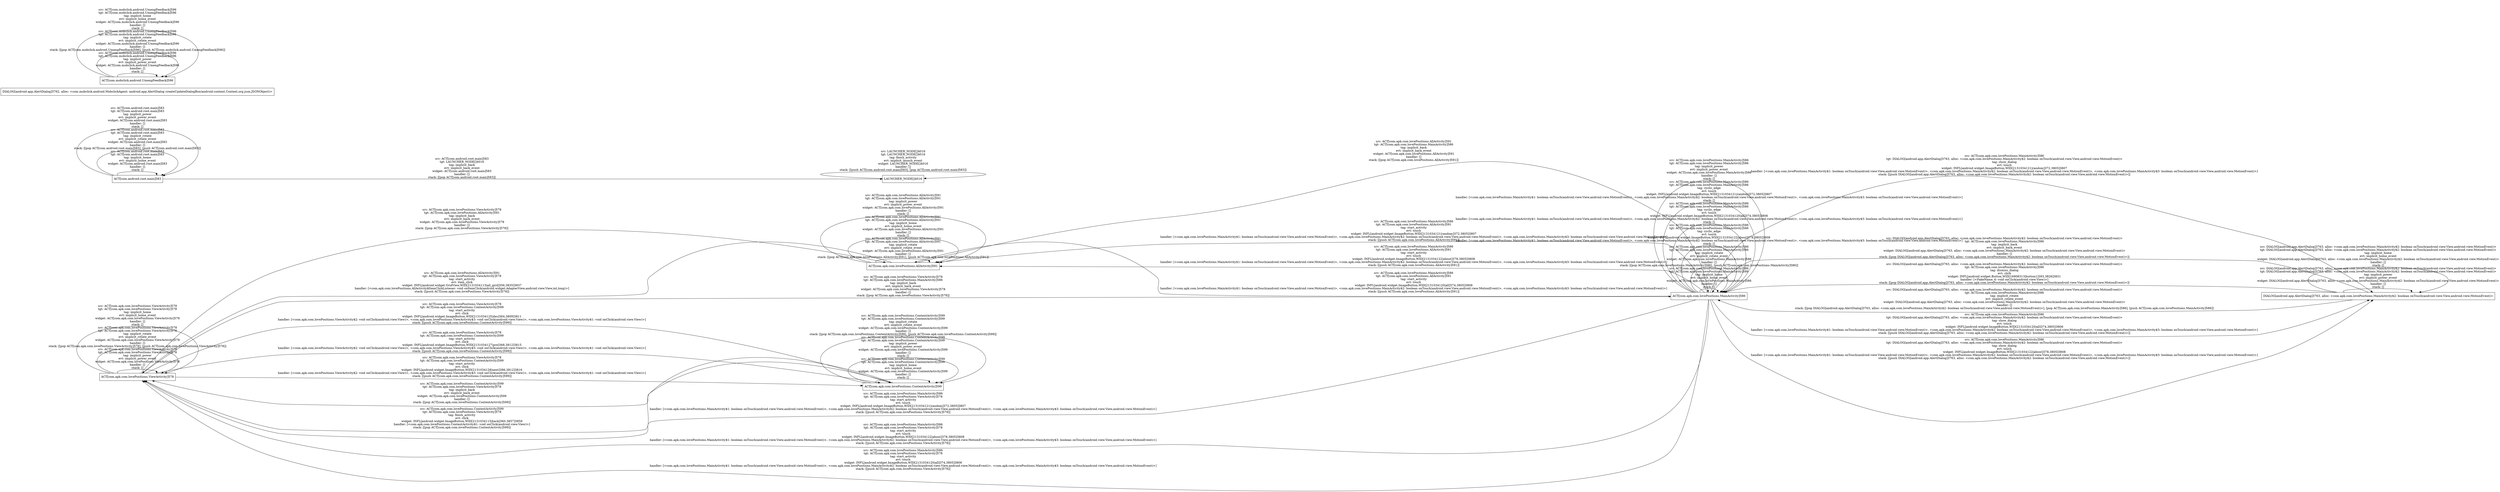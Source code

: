 digraph G {
 rankdir=LR;
 node[shape=box];
 n1 [label="ACT[com.apk.com.lovePositions.ViewActivity]578"];
 n4 [label="ACT[com.apk.com.lovePositions.AllActivity]591"];
 n7 [label="DIALOG[android.app.AlertDialog]3763, alloc: <com.apk.com.lovePositions.MainActivity$2: boolean onTouch(android.view.View,android.view.MotionEvent)>"];
 n9 [label="LAUNCHER_NODE[]4016"];
 n2 [label="ACT[com.android.root.main]583"];
 n8 [label="DIALOG[android.app.AlertDialog]3762, alloc: <com.mobclick.android.MobclickAgent: android.app.AlertDialog createUpdateDialogBox(android.content.Context,org.json.JSONObject)>"];
 n5 [label="ACT[com.mobclick.android.UmengFeedback]596"];
 n3 [label="ACT[com.apk.com.lovePositions.MainActivity]586"];
 n6 [label="ACT[com.apk.com.lovePositions.ContentActivity]599"];
 n1 -> n1 [label="src: ACT[com.apk.com.lovePositions.ViewActivity]578\ntgt: ACT[com.apk.com.lovePositions.ViewActivity]578\ntag: implicit_power\nevt: implicit_power_event\nwidget: ACT[com.apk.com.lovePositions.ViewActivity]578\nhandler: []\nstack: []\n"];
 n1 -> n6 [label="src: ACT[com.apk.com.lovePositions.ViewActivity]578\ntgt: ACT[com.apk.com.lovePositions.ContentActivity]599\ntag: start_activity\nevt: click\nwidget: INFL[android.widget.ImageButton,WID[2131034125|des]364,3809]3811\nhandler: [<com.apk.com.lovePositions.ViewActivity$2: void onClick(android.view.View)>, <com.apk.com.lovePositions.ViewActivity$3: void onClick(android.view.View)>, <com.apk.com.lovePositions.ViewActivity$1: void onClick(android.view.View)>]\nstack: [[push ACT[com.apk.com.lovePositions.ContentActivity]599]]\n"];
 n1 -> n6 [label="src: ACT[com.apk.com.lovePositions.ViewActivity]578\ntgt: ACT[com.apk.com.lovePositions.ContentActivity]599\ntag: start_activity\nevt: click\nwidget: INFL[android.widget.ImageButton,WID[2131034127|pre]368,3812]3815\nhandler: [<com.apk.com.lovePositions.ViewActivity$2: void onClick(android.view.View)>, <com.apk.com.lovePositions.ViewActivity$3: void onClick(android.view.View)>, <com.apk.com.lovePositions.ViewActivity$1: void onClick(android.view.View)>]\nstack: [[push ACT[com.apk.com.lovePositions.ContentActivity]599]]\n"];
 n1 -> n6 [label="src: ACT[com.apk.com.lovePositions.ViewActivity]578\ntgt: ACT[com.apk.com.lovePositions.ContentActivity]599\ntag: start_activity\nevt: click\nwidget: INFL[android.widget.ImageButton,WID[2131034128|next]386,3812]3816\nhandler: [<com.apk.com.lovePositions.ViewActivity$2: void onClick(android.view.View)>, <com.apk.com.lovePositions.ViewActivity$3: void onClick(android.view.View)>, <com.apk.com.lovePositions.ViewActivity$1: void onClick(android.view.View)>]\nstack: [[push ACT[com.apk.com.lovePositions.ContentActivity]599]]\n"];
 n1 -> n1 [label="src: ACT[com.apk.com.lovePositions.ViewActivity]578\ntgt: ACT[com.apk.com.lovePositions.ViewActivity]578\ntag: implicit_rotate\nevt: implicit_rotate_event\nwidget: ACT[com.apk.com.lovePositions.ViewActivity]578\nhandler: []\nstack: [[pop ACT[com.apk.com.lovePositions.ViewActivity]578], [push ACT[com.apk.com.lovePositions.ViewActivity]578]]\n"];
 n1 -> n1 [label="src: ACT[com.apk.com.lovePositions.ViewActivity]578\ntgt: ACT[com.apk.com.lovePositions.ViewActivity]578\ntag: implicit_home\nevt: implicit_home_event\nwidget: ACT[com.apk.com.lovePositions.ViewActivity]578\nhandler: []\nstack: []\n"];
 n1 -> n3 [label="src: ACT[com.apk.com.lovePositions.ViewActivity]578\ntgt: ACT[com.apk.com.lovePositions.MainActivity]586\ntag: implicit_back\nevt: implicit_back_event\nwidget: ACT[com.apk.com.lovePositions.ViewActivity]578\nhandler: []\nstack: [[pop ACT[com.apk.com.lovePositions.ViewActivity]578]]\n"];
 n1 -> n4 [label="src: ACT[com.apk.com.lovePositions.ViewActivity]578\ntgt: ACT[com.apk.com.lovePositions.AllActivity]591\ntag: implicit_back\nevt: implicit_back_event\nwidget: ACT[com.apk.com.lovePositions.ViewActivity]578\nhandler: []\nstack: [[pop ACT[com.apk.com.lovePositions.ViewActivity]578]]\n"];
 n4 -> n1 [label="src: ACT[com.apk.com.lovePositions.AllActivity]591\ntgt: ACT[com.apk.com.lovePositions.ViewActivity]578\ntag: start_activity\nevt: item_click\nwidget: INFL[android.widget.GridView,WID[2131034113|all_gird]356,3835]3837\nhandler: [<com.apk.com.lovePositions.AllActivity$ItemClickListener: void onItemClick(android.widget.AdapterView,android.view.View,int,long)>]\nstack: [[push ACT[com.apk.com.lovePositions.ViewActivity]578]]\n"];
 n4 -> n4 [label="src: ACT[com.apk.com.lovePositions.AllActivity]591\ntgt: ACT[com.apk.com.lovePositions.AllActivity]591\ntag: implicit_rotate\nevt: implicit_rotate_event\nwidget: ACT[com.apk.com.lovePositions.AllActivity]591\nhandler: []\nstack: [[pop ACT[com.apk.com.lovePositions.AllActivity]591], [push ACT[com.apk.com.lovePositions.AllActivity]591]]\n"];
 n4 -> n4 [label="src: ACT[com.apk.com.lovePositions.AllActivity]591\ntgt: ACT[com.apk.com.lovePositions.AllActivity]591\ntag: implicit_home\nevt: implicit_home_event\nwidget: ACT[com.apk.com.lovePositions.AllActivity]591\nhandler: []\nstack: []\n"];
 n4 -> n3 [label="src: ACT[com.apk.com.lovePositions.AllActivity]591\ntgt: ACT[com.apk.com.lovePositions.MainActivity]586\ntag: implicit_back\nevt: implicit_back_event\nwidget: ACT[com.apk.com.lovePositions.AllActivity]591\nhandler: []\nstack: [[pop ACT[com.apk.com.lovePositions.AllActivity]591]]\n"];
 n4 -> n4 [label="src: ACT[com.apk.com.lovePositions.AllActivity]591\ntgt: ACT[com.apk.com.lovePositions.AllActivity]591\ntag: implicit_power\nevt: implicit_power_event\nwidget: ACT[com.apk.com.lovePositions.AllActivity]591\nhandler: []\nstack: []\n"];
 n7 -> n7 [label="src: DIALOG[android.app.AlertDialog]3763, alloc: <com.apk.com.lovePositions.MainActivity$2: boolean onTouch(android.view.View,android.view.MotionEvent)>\ntgt: DIALOG[android.app.AlertDialog]3763, alloc: <com.apk.com.lovePositions.MainActivity$2: boolean onTouch(android.view.View,android.view.MotionEvent)>\ntag: implicit_power\nevt: implicit_power_event\nwidget: DIALOG[android.app.AlertDialog]3763, alloc: <com.apk.com.lovePositions.MainActivity$2: boolean onTouch(android.view.View,android.view.MotionEvent)>\nhandler: []\nstack: []\n"];
 n7 -> n3 [label="src: DIALOG[android.app.AlertDialog]3763, alloc: <com.apk.com.lovePositions.MainActivity$2: boolean onTouch(android.view.View,android.view.MotionEvent)>\ntgt: ACT[com.apk.com.lovePositions.MainActivity]586\ntag: implicit_back\nevt: implicit_back_event\nwidget: DIALOG[android.app.AlertDialog]3763, alloc: <com.apk.com.lovePositions.MainActivity$2: boolean onTouch(android.view.View,android.view.MotionEvent)>\nhandler: []\nstack: [[pop DIALOG[android.app.AlertDialog]3763, alloc: <com.apk.com.lovePositions.MainActivity$2: boolean onTouch(android.view.View,android.view.MotionEvent)>]]\n"];
 n7 -> n3 [label="src: DIALOG[android.app.AlertDialog]3763, alloc: <com.apk.com.lovePositions.MainActivity$2: boolean onTouch(android.view.View,android.view.MotionEvent)>\ntgt: ACT[com.apk.com.lovePositions.MainActivity]586\ntag: dismiss_dialog\nevt: click\nwidget: INFL[android.widget.Button,WID[16908313|button1]393,3826]3831\nhandler: [<FakeName_4: void onClick(android.view.View)>]\nstack: [[pop DIALOG[android.app.AlertDialog]3763, alloc: <com.apk.com.lovePositions.MainActivity$2: boolean onTouch(android.view.View,android.view.MotionEvent)>]]\n"];
 n7 -> n7 [label="src: DIALOG[android.app.AlertDialog]3763, alloc: <com.apk.com.lovePositions.MainActivity$2: boolean onTouch(android.view.View,android.view.MotionEvent)>\ntgt: DIALOG[android.app.AlertDialog]3763, alloc: <com.apk.com.lovePositions.MainActivity$2: boolean onTouch(android.view.View,android.view.MotionEvent)>\ntag: implicit_home\nevt: implicit_home_event\nwidget: DIALOG[android.app.AlertDialog]3763, alloc: <com.apk.com.lovePositions.MainActivity$2: boolean onTouch(android.view.View,android.view.MotionEvent)>\nhandler: []\nstack: []\n"];
 n7 -> n3 [label="src: DIALOG[android.app.AlertDialog]3763, alloc: <com.apk.com.lovePositions.MainActivity$2: boolean onTouch(android.view.View,android.view.MotionEvent)>\ntgt: ACT[com.apk.com.lovePositions.MainActivity]586\ntag: implicit_rotate\nevt: implicit_rotate_event\nwidget: DIALOG[android.app.AlertDialog]3763, alloc: <com.apk.com.lovePositions.MainActivity$2: boolean onTouch(android.view.View,android.view.MotionEvent)>\nhandler: []\nstack: [[pop DIALOG[android.app.AlertDialog]3763, alloc: <com.apk.com.lovePositions.MainActivity$2: boolean onTouch(android.view.View,android.view.MotionEvent)>], [pop ACT[com.apk.com.lovePositions.MainActivity]586], [push ACT[com.apk.com.lovePositions.MainActivity]586]]\n"];
 n9 -> n9 [label="src: LAUNCHER_NODE[]4016\ntgt: LAUNCHER_NODE[]4016\ntag: finish_activity\nevt: implicit_launch_event\nwidget: LAUNCHER_NODE[]4016\nhandler: []\nstack: [[push ACT[com.android.root.main]583], [pop ACT[com.android.root.main]583]]\n"];
 n2 -> n2 [label="src: ACT[com.android.root.main]583\ntgt: ACT[com.android.root.main]583\ntag: implicit_home\nevt: implicit_home_event\nwidget: ACT[com.android.root.main]583\nhandler: []\nstack: []\n"];
 n2 -> n9 [label="src: ACT[com.android.root.main]583\ntgt: LAUNCHER_NODE[]4016\ntag: implicit_back\nevt: implicit_back_event\nwidget: ACT[com.android.root.main]583\nhandler: []\nstack: [[pop ACT[com.android.root.main]583]]\n"];
 n2 -> n2 [label="src: ACT[com.android.root.main]583\ntgt: ACT[com.android.root.main]583\ntag: implicit_rotate\nevt: implicit_rotate_event\nwidget: ACT[com.android.root.main]583\nhandler: []\nstack: [[pop ACT[com.android.root.main]583], [push ACT[com.android.root.main]583]]\n"];
 n2 -> n2 [label="src: ACT[com.android.root.main]583\ntgt: ACT[com.android.root.main]583\ntag: implicit_power\nevt: implicit_power_event\nwidget: ACT[com.android.root.main]583\nhandler: []\nstack: []\n"];
 n5 -> n5 [label="src: ACT[com.mobclick.android.UmengFeedback]596\ntgt: ACT[com.mobclick.android.UmengFeedback]596\ntag: implicit_power\nevt: implicit_power_event\nwidget: ACT[com.mobclick.android.UmengFeedback]596\nhandler: []\nstack: []\n"];
 n5 -> n5 [label="src: ACT[com.mobclick.android.UmengFeedback]596\ntgt: ACT[com.mobclick.android.UmengFeedback]596\ntag: implicit_rotate\nevt: implicit_rotate_event\nwidget: ACT[com.mobclick.android.UmengFeedback]596\nhandler: []\nstack: [[pop ACT[com.mobclick.android.UmengFeedback]596], [push ACT[com.mobclick.android.UmengFeedback]596]]\n"];
 n5 -> n5 [label="src: ACT[com.mobclick.android.UmengFeedback]596\ntgt: ACT[com.mobclick.android.UmengFeedback]596\ntag: implicit_home\nevt: implicit_home_event\nwidget: ACT[com.mobclick.android.UmengFeedback]596\nhandler: []\nstack: []\n"];
 n3 -> n1 [label="src: ACT[com.apk.com.lovePositions.MainActivity]586\ntgt: ACT[com.apk.com.lovePositions.ViewActivity]578\ntag: start_activity\nevt: touch\nwidget: INFL[android.widget.ImageButton,WID[2131034121|random]372,3805]3807\nhandler: [<com.apk.com.lovePositions.MainActivity$1: boolean onTouch(android.view.View,android.view.MotionEvent)>, <com.apk.com.lovePositions.MainActivity$2: boolean onTouch(android.view.View,android.view.MotionEvent)>, <com.apk.com.lovePositions.MainActivity$3: boolean onTouch(android.view.View,android.view.MotionEvent)>]\nstack: [[push ACT[com.apk.com.lovePositions.ViewActivity]578]]\n"];
 n3 -> n1 [label="src: ACT[com.apk.com.lovePositions.MainActivity]586\ntgt: ACT[com.apk.com.lovePositions.ViewActivity]578\ntag: start_activity\nevt: touch\nwidget: INFL[android.widget.ImageButton,WID[2131034122|about]378,3805]3808\nhandler: [<com.apk.com.lovePositions.MainActivity$1: boolean onTouch(android.view.View,android.view.MotionEvent)>, <com.apk.com.lovePositions.MainActivity$2: boolean onTouch(android.view.View,android.view.MotionEvent)>, <com.apk.com.lovePositions.MainActivity$3: boolean onTouch(android.view.View,android.view.MotionEvent)>]\nstack: [[push ACT[com.apk.com.lovePositions.ViewActivity]578]]\n"];
 n3 -> n1 [label="src: ACT[com.apk.com.lovePositions.MainActivity]586\ntgt: ACT[com.apk.com.lovePositions.ViewActivity]578\ntag: start_activity\nevt: touch\nwidget: INFL[android.widget.ImageButton,WID[2131034120|all]374,3805]3806\nhandler: [<com.apk.com.lovePositions.MainActivity$1: boolean onTouch(android.view.View,android.view.MotionEvent)>, <com.apk.com.lovePositions.MainActivity$2: boolean onTouch(android.view.View,android.view.MotionEvent)>, <com.apk.com.lovePositions.MainActivity$3: boolean onTouch(android.view.View,android.view.MotionEvent)>]\nstack: [[push ACT[com.apk.com.lovePositions.ViewActivity]578]]\n"];
 n3 -> n3 [label="src: ACT[com.apk.com.lovePositions.MainActivity]586\ntgt: ACT[com.apk.com.lovePositions.MainActivity]586\ntag: implicit_home\nevt: implicit_home_event\nwidget: ACT[com.apk.com.lovePositions.MainActivity]586\nhandler: []\nstack: []\n"];
 n3 -> n3 [label="src: ACT[com.apk.com.lovePositions.MainActivity]586\ntgt: ACT[com.apk.com.lovePositions.MainActivity]586\ntag: implicit_rotate\nevt: implicit_rotate_event\nwidget: ACT[com.apk.com.lovePositions.MainActivity]586\nhandler: []\nstack: [[pop ACT[com.apk.com.lovePositions.MainActivity]586], [push ACT[com.apk.com.lovePositions.MainActivity]586]]\n"];
 n3 -> n3 [label="src: ACT[com.apk.com.lovePositions.MainActivity]586\ntgt: ACT[com.apk.com.lovePositions.MainActivity]586\ntag: cyclic_edge\nevt: touch\nwidget: INFL[android.widget.ImageButton,WID[2131034122|about]378,3805]3808\nhandler: [<com.apk.com.lovePositions.MainActivity$1: boolean onTouch(android.view.View,android.view.MotionEvent)>, <com.apk.com.lovePositions.MainActivity$2: boolean onTouch(android.view.View,android.view.MotionEvent)>, <com.apk.com.lovePositions.MainActivity$3: boolean onTouch(android.view.View,android.view.MotionEvent)>]\nstack: []\n"];
 n3 -> n3 [label="src: ACT[com.apk.com.lovePositions.MainActivity]586\ntgt: ACT[com.apk.com.lovePositions.MainActivity]586\ntag: cyclic_edge\nevt: touch\nwidget: INFL[android.widget.ImageButton,WID[2131034120|all]374,3805]3806\nhandler: [<com.apk.com.lovePositions.MainActivity$1: boolean onTouch(android.view.View,android.view.MotionEvent)>, <com.apk.com.lovePositions.MainActivity$2: boolean onTouch(android.view.View,android.view.MotionEvent)>, <com.apk.com.lovePositions.MainActivity$3: boolean onTouch(android.view.View,android.view.MotionEvent)>]\nstack: []\n"];
 n3 -> n3 [label="src: ACT[com.apk.com.lovePositions.MainActivity]586\ntgt: ACT[com.apk.com.lovePositions.MainActivity]586\ntag: cyclic_edge\nevt: touch\nwidget: INFL[android.widget.ImageButton,WID[2131034121|random]372,3805]3807\nhandler: [<com.apk.com.lovePositions.MainActivity$1: boolean onTouch(android.view.View,android.view.MotionEvent)>, <com.apk.com.lovePositions.MainActivity$2: boolean onTouch(android.view.View,android.view.MotionEvent)>, <com.apk.com.lovePositions.MainActivity$3: boolean onTouch(android.view.View,android.view.MotionEvent)>]\nstack: []\n"];
 n3 -> n4 [label="src: ACT[com.apk.com.lovePositions.MainActivity]586\ntgt: ACT[com.apk.com.lovePositions.AllActivity]591\ntag: start_activity\nevt: touch\nwidget: INFL[android.widget.ImageButton,WID[2131034121|random]372,3805]3807\nhandler: [<com.apk.com.lovePositions.MainActivity$1: boolean onTouch(android.view.View,android.view.MotionEvent)>, <com.apk.com.lovePositions.MainActivity$2: boolean onTouch(android.view.View,android.view.MotionEvent)>, <com.apk.com.lovePositions.MainActivity$3: boolean onTouch(android.view.View,android.view.MotionEvent)>]\nstack: [[push ACT[com.apk.com.lovePositions.AllActivity]591]]\n"];
 n3 -> n4 [label="src: ACT[com.apk.com.lovePositions.MainActivity]586\ntgt: ACT[com.apk.com.lovePositions.AllActivity]591\ntag: start_activity\nevt: touch\nwidget: INFL[android.widget.ImageButton,WID[2131034122|about]378,3805]3808\nhandler: [<com.apk.com.lovePositions.MainActivity$1: boolean onTouch(android.view.View,android.view.MotionEvent)>, <com.apk.com.lovePositions.MainActivity$2: boolean onTouch(android.view.View,android.view.MotionEvent)>, <com.apk.com.lovePositions.MainActivity$3: boolean onTouch(android.view.View,android.view.MotionEvent)>]\nstack: [[push ACT[com.apk.com.lovePositions.AllActivity]591]]\n"];
 n3 -> n4 [label="src: ACT[com.apk.com.lovePositions.MainActivity]586\ntgt: ACT[com.apk.com.lovePositions.AllActivity]591\ntag: start_activity\nevt: touch\nwidget: INFL[android.widget.ImageButton,WID[2131034120|all]374,3805]3806\nhandler: [<com.apk.com.lovePositions.MainActivity$1: boolean onTouch(android.view.View,android.view.MotionEvent)>, <com.apk.com.lovePositions.MainActivity$2: boolean onTouch(android.view.View,android.view.MotionEvent)>, <com.apk.com.lovePositions.MainActivity$3: boolean onTouch(android.view.View,android.view.MotionEvent)>]\nstack: [[push ACT[com.apk.com.lovePositions.AllActivity]591]]\n"];
 n3 -> n7 [label="src: ACT[com.apk.com.lovePositions.MainActivity]586\ntgt: DIALOG[android.app.AlertDialog]3763, alloc: <com.apk.com.lovePositions.MainActivity$2: boolean onTouch(android.view.View,android.view.MotionEvent)>\ntag: show_dialog\nevt: touch\nwidget: INFL[android.widget.ImageButton,WID[2131034120|all]374,3805]3806\nhandler: [<com.apk.com.lovePositions.MainActivity$1: boolean onTouch(android.view.View,android.view.MotionEvent)>, <com.apk.com.lovePositions.MainActivity$2: boolean onTouch(android.view.View,android.view.MotionEvent)>, <com.apk.com.lovePositions.MainActivity$3: boolean onTouch(android.view.View,android.view.MotionEvent)>]\nstack: [[push DIALOG[android.app.AlertDialog]3763, alloc: <com.apk.com.lovePositions.MainActivity$2: boolean onTouch(android.view.View,android.view.MotionEvent)>]]\n"];
 n3 -> n7 [label="src: ACT[com.apk.com.lovePositions.MainActivity]586\ntgt: DIALOG[android.app.AlertDialog]3763, alloc: <com.apk.com.lovePositions.MainActivity$2: boolean onTouch(android.view.View,android.view.MotionEvent)>\ntag: show_dialog\nevt: touch\nwidget: INFL[android.widget.ImageButton,WID[2131034122|about]378,3805]3808\nhandler: [<com.apk.com.lovePositions.MainActivity$1: boolean onTouch(android.view.View,android.view.MotionEvent)>, <com.apk.com.lovePositions.MainActivity$2: boolean onTouch(android.view.View,android.view.MotionEvent)>, <com.apk.com.lovePositions.MainActivity$3: boolean onTouch(android.view.View,android.view.MotionEvent)>]\nstack: [[push DIALOG[android.app.AlertDialog]3763, alloc: <com.apk.com.lovePositions.MainActivity$2: boolean onTouch(android.view.View,android.view.MotionEvent)>]]\n"];
 n3 -> n7 [label="src: ACT[com.apk.com.lovePositions.MainActivity]586\ntgt: DIALOG[android.app.AlertDialog]3763, alloc: <com.apk.com.lovePositions.MainActivity$2: boolean onTouch(android.view.View,android.view.MotionEvent)>\ntag: show_dialog\nevt: touch\nwidget: INFL[android.widget.ImageButton,WID[2131034121|random]372,3805]3807\nhandler: [<com.apk.com.lovePositions.MainActivity$1: boolean onTouch(android.view.View,android.view.MotionEvent)>, <com.apk.com.lovePositions.MainActivity$2: boolean onTouch(android.view.View,android.view.MotionEvent)>, <com.apk.com.lovePositions.MainActivity$3: boolean onTouch(android.view.View,android.view.MotionEvent)>]\nstack: [[push DIALOG[android.app.AlertDialog]3763, alloc: <com.apk.com.lovePositions.MainActivity$2: boolean onTouch(android.view.View,android.view.MotionEvent)>]]\n"];
 n3 -> n3 [label="src: ACT[com.apk.com.lovePositions.MainActivity]586\ntgt: ACT[com.apk.com.lovePositions.MainActivity]586\ntag: implicit_power\nevt: implicit_power_event\nwidget: ACT[com.apk.com.lovePositions.MainActivity]586\nhandler: []\nstack: []\n"];
 n6 -> n6 [label="src: ACT[com.apk.com.lovePositions.ContentActivity]599\ntgt: ACT[com.apk.com.lovePositions.ContentActivity]599\ntag: implicit_home\nevt: implicit_home_event\nwidget: ACT[com.apk.com.lovePositions.ContentActivity]599\nhandler: []\nstack: []\n"];
 n6 -> n1 [label="src: ACT[com.apk.com.lovePositions.ContentActivity]599\ntgt: ACT[com.apk.com.lovePositions.ViewActivity]578\ntag: implicit_back\nevt: implicit_back_event\nwidget: ACT[com.apk.com.lovePositions.ContentActivity]599\nhandler: []\nstack: [[pop ACT[com.apk.com.lovePositions.ContentActivity]599]]\n"];
 n6 -> n6 [label="src: ACT[com.apk.com.lovePositions.ContentActivity]599\ntgt: ACT[com.apk.com.lovePositions.ContentActivity]599\ntag: implicit_power\nevt: implicit_power_event\nwidget: ACT[com.apk.com.lovePositions.ContentActivity]599\nhandler: []\nstack: []\n"];
 n6 -> n1 [label="src: ACT[com.apk.com.lovePositions.ContentActivity]599\ntgt: ACT[com.apk.com.lovePositions.ViewActivity]578\ntag: finish_activity\nevt: click\nwidget: INFL[android.widget.ImageButton,WID[2131034115|back]360,3857]3859\nhandler: [<com.apk.com.lovePositions.ContentActivity$1: void onClick(android.view.View)>]\nstack: [[pop ACT[com.apk.com.lovePositions.ContentActivity]599]]\n"];
 n6 -> n6 [label="src: ACT[com.apk.com.lovePositions.ContentActivity]599\ntgt: ACT[com.apk.com.lovePositions.ContentActivity]599\ntag: implicit_rotate\nevt: implicit_rotate_event\nwidget: ACT[com.apk.com.lovePositions.ContentActivity]599\nhandler: []\nstack: [[pop ACT[com.apk.com.lovePositions.ContentActivity]599], [push ACT[com.apk.com.lovePositions.ContentActivity]599]]\n"];
}